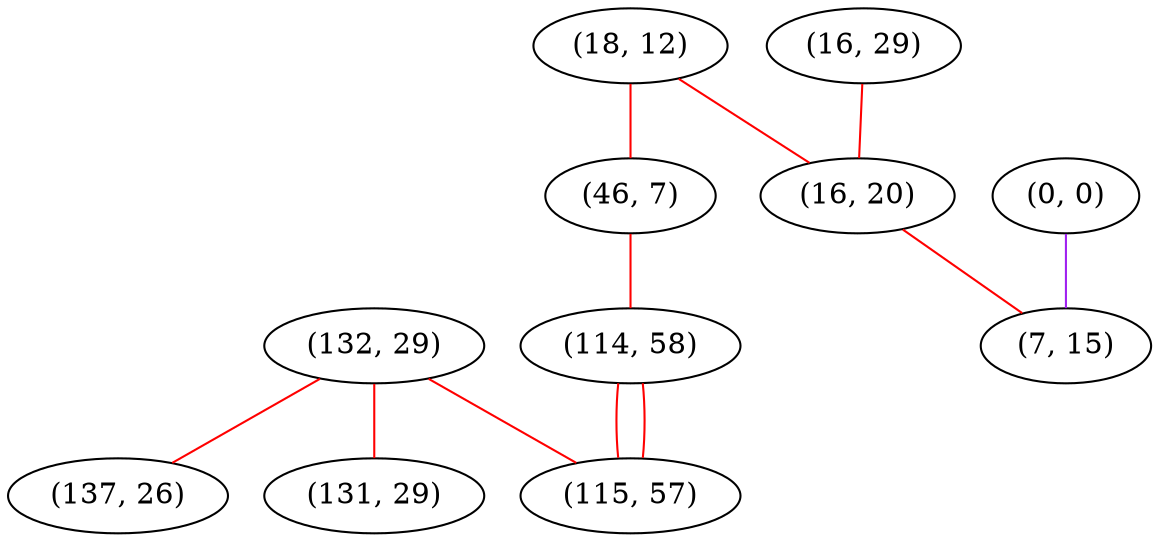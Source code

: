 graph "" {
"(132, 29)";
"(137, 26)";
"(0, 0)";
"(18, 12)";
"(16, 29)";
"(131, 29)";
"(46, 7)";
"(114, 58)";
"(115, 57)";
"(16, 20)";
"(7, 15)";
"(132, 29)" -- "(137, 26)"  [color=red, key=0, weight=1];
"(132, 29)" -- "(115, 57)"  [color=red, key=0, weight=1];
"(132, 29)" -- "(131, 29)"  [color=red, key=0, weight=1];
"(0, 0)" -- "(7, 15)"  [color=purple, key=0, weight=4];
"(18, 12)" -- "(46, 7)"  [color=red, key=0, weight=1];
"(18, 12)" -- "(16, 20)"  [color=red, key=0, weight=1];
"(16, 29)" -- "(16, 20)"  [color=red, key=0, weight=1];
"(46, 7)" -- "(114, 58)"  [color=red, key=0, weight=1];
"(114, 58)" -- "(115, 57)"  [color=red, key=0, weight=1];
"(114, 58)" -- "(115, 57)"  [color=red, key=1, weight=1];
"(16, 20)" -- "(7, 15)"  [color=red, key=0, weight=1];
}

